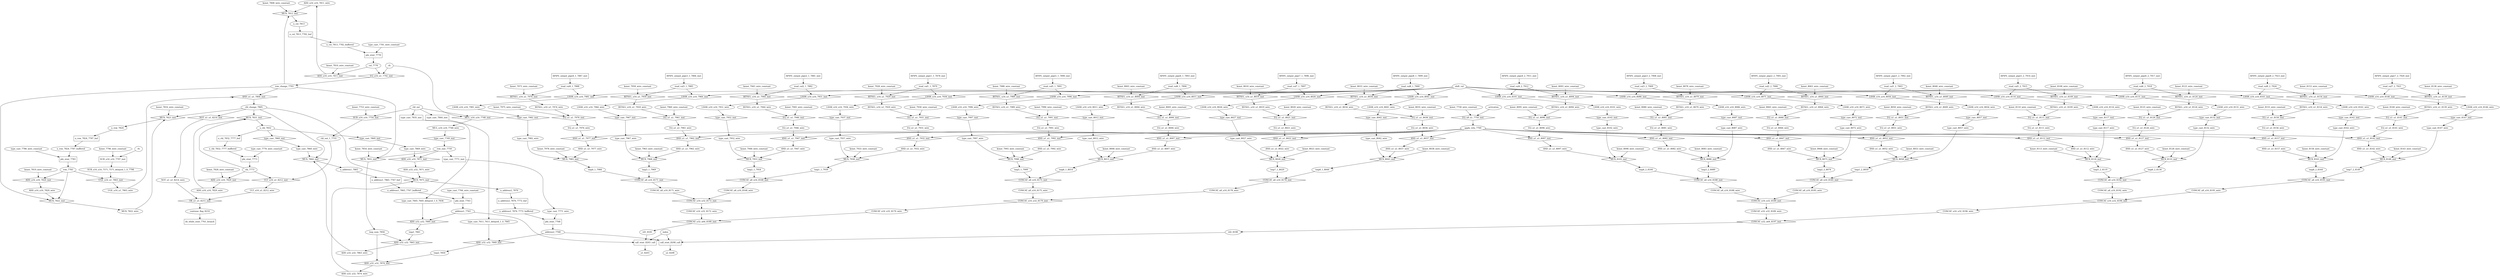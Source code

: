 digraph data_path {
  ADD_u16_u16_7811_wire [shape=ellipse];
  ADD_u16_u16_7820_wire [shape=ellipse];
  ADD_u16_u16_7829_wire [shape=ellipse];
  ADD_u32_u32_7863_wire [shape=ellipse];
  ADD_u32_u32_7871_wire [shape=ellipse];
  ADD_u32_u32_7874_wire [shape=ellipse];
  AND_u1_u1_7932_wire [shape=ellipse];
  AND_u1_u1_7947_wire [shape=ellipse];
  AND_u1_u1_7962_wire [shape=ellipse];
  AND_u1_u1_7977_wire [shape=ellipse];
  AND_u1_u1_7992_wire [shape=ellipse];
  AND_u1_u1_8007_wire [shape=ellipse];
  AND_u1_u1_8022_wire [shape=ellipse];
  AND_u1_u1_8037_wire [shape=ellipse];
  AND_u1_u1_8052_wire [shape=ellipse];
  AND_u1_u1_8067_wire [shape=ellipse];
  AND_u1_u1_8082_wire [shape=ellipse];
  AND_u1_u1_8097_wire [shape=ellipse];
  AND_u1_u1_8112_wire [shape=ellipse];
  AND_u1_u1_8127_wire [shape=ellipse];
  AND_u1_u1_8142_wire [shape=ellipse];
  AND_u1_u1_8157_wire [shape=ellipse];
  BITSEL_u16_u1_7929_wire [shape=ellipse];
  BITSEL_u16_u1_7944_wire [shape=ellipse];
  BITSEL_u16_u1_7959_wire [shape=ellipse];
  BITSEL_u16_u1_7974_wire [shape=ellipse];
  BITSEL_u16_u1_7989_wire [shape=ellipse];
  BITSEL_u16_u1_8004_wire [shape=ellipse];
  BITSEL_u16_u1_8019_wire [shape=ellipse];
  BITSEL_u16_u1_8034_wire [shape=ellipse];
  BITSEL_u16_u1_8049_wire [shape=ellipse];
  BITSEL_u16_u1_8064_wire [shape=ellipse];
  BITSEL_u16_u1_8079_wire [shape=ellipse];
  BITSEL_u16_u1_8094_wire [shape=ellipse];
  BITSEL_u16_u1_8109_wire [shape=ellipse];
  BITSEL_u16_u1_8124_wire [shape=ellipse];
  BITSEL_u16_u1_8139_wire [shape=ellipse];
  BITSEL_u16_u1_8154_wire [shape=ellipse];
  CONCAT_u16_u32_8172_wire [shape=ellipse];
  CONCAT_u16_u32_8179_wire [shape=ellipse];
  CONCAT_u16_u32_8189_wire [shape=ellipse];
  CONCAT_u16_u32_8196_wire [shape=ellipse];
  CONCAT_u8_u16_8168_wire [shape=ellipse];
  CONCAT_u8_u16_8171_wire [shape=ellipse];
  CONCAT_u8_u16_8175_wire [shape=ellipse];
  CONCAT_u8_u16_8178_wire [shape=ellipse];
  CONCAT_u8_u16_8185_wire [shape=ellipse];
  CONCAT_u8_u16_8188_wire [shape=ellipse];
  CONCAT_u8_u16_8192_wire [shape=ellipse];
  CONCAT_u8_u16_8195_wire [shape=ellipse];
  EQ_u1_u1_7931_wire [shape=ellipse];
  EQ_u1_u1_7946_wire [shape=ellipse];
  EQ_u1_u1_7961_wire [shape=ellipse];
  EQ_u1_u1_7976_wire [shape=ellipse];
  EQ_u1_u1_7991_wire [shape=ellipse];
  EQ_u1_u1_8006_wire [shape=ellipse];
  EQ_u1_u1_8021_wire [shape=ellipse];
  EQ_u1_u1_8036_wire [shape=ellipse];
  EQ_u1_u1_8051_wire [shape=ellipse];
  EQ_u1_u1_8066_wire [shape=ellipse];
  EQ_u1_u1_8081_wire [shape=ellipse];
  EQ_u1_u1_8096_wire [shape=ellipse];
  EQ_u1_u1_8111_wire [shape=ellipse];
  EQ_u1_u1_8126_wire [shape=ellipse];
  EQ_u1_u1_8141_wire [shape=ellipse];
  EQ_u1_u1_8156_wire [shape=ellipse];
  LSHR_u16_u16_7936_wire [shape=ellipse];
  LSHR_u16_u16_7951_wire [shape=ellipse];
  LSHR_u16_u16_7966_wire [shape=ellipse];
  LSHR_u16_u16_7981_wire [shape=ellipse];
  LSHR_u16_u16_7996_wire [shape=ellipse];
  LSHR_u16_u16_8011_wire [shape=ellipse];
  LSHR_u16_u16_8026_wire [shape=ellipse];
  LSHR_u16_u16_8041_wire [shape=ellipse];
  LSHR_u16_u16_8056_wire [shape=ellipse];
  LSHR_u16_u16_8071_wire [shape=ellipse];
  LSHR_u16_u16_8086_wire [shape=ellipse];
  LSHR_u16_u16_8101_wire [shape=ellipse];
  LSHR_u16_u16_8116_wire [shape=ellipse];
  LSHR_u16_u16_8131_wire [shape=ellipse];
  LSHR_u16_u16_8146_wire [shape=ellipse];
  LSHR_u16_u16_8161_wire [shape=ellipse];
  MUL_u16_u16_7748_wire [shape=ellipse];
  MUX_7822_wire [shape=ellipse];
  NOT_u1_u1_8214_wire [shape=ellipse];
  SUB_u16_u16_7571_7571_delayed_1_0_7798 [shape=ellipse];
  UGE_u16_u1_7803_wire [shape=ellipse];
  ULT_u16_u1_8212_wire [shape=ellipse];
  a1_8203 [shape=ellipse];
  a2_8208 [shape=ellipse];
  address1_7763 [shape=ellipse];
  address2_7768 [shape=ellipse];
  apply_relu_7760 [shape=ellipse];
  chl_7773 [shape=ellipse];
  chl_change_7805 [shape=ellipse];
  chl_out_1_7755 [shape=ellipse];
  col_7778 [shape=ellipse];
  continue_flag_8216 [shape=ellipse];
  konst_7753_wire_constant [shape=ellipse];
  konst_7758_wire_constant [shape=ellipse];
  konst_7796_wire_constant [shape=ellipse];
  konst_7808_wire_constant [shape=ellipse];
  konst_7810_wire_constant [shape=ellipse];
  konst_7816_wire_constant [shape=ellipse];
  konst_7819_wire_constant [shape=ellipse];
  konst_7828_wire_constant [shape=ellipse];
  konst_7854_wire_constant [shape=ellipse];
  konst_7928_wire_constant [shape=ellipse];
  konst_7930_wire_constant [shape=ellipse];
  konst_7933_wire_constant [shape=ellipse];
  konst_7943_wire_constant [shape=ellipse];
  konst_7945_wire_constant [shape=ellipse];
  konst_7948_wire_constant [shape=ellipse];
  konst_7958_wire_constant [shape=ellipse];
  konst_7960_wire_constant [shape=ellipse];
  konst_7963_wire_constant [shape=ellipse];
  konst_7973_wire_constant [shape=ellipse];
  konst_7975_wire_constant [shape=ellipse];
  konst_7978_wire_constant [shape=ellipse];
  konst_7988_wire_constant [shape=ellipse];
  konst_7990_wire_constant [shape=ellipse];
  konst_7993_wire_constant [shape=ellipse];
  konst_8003_wire_constant [shape=ellipse];
  konst_8005_wire_constant [shape=ellipse];
  konst_8008_wire_constant [shape=ellipse];
  konst_8018_wire_constant [shape=ellipse];
  konst_8020_wire_constant [shape=ellipse];
  konst_8023_wire_constant [shape=ellipse];
  konst_8033_wire_constant [shape=ellipse];
  konst_8035_wire_constant [shape=ellipse];
  konst_8038_wire_constant [shape=ellipse];
  konst_8048_wire_constant [shape=ellipse];
  konst_8050_wire_constant [shape=ellipse];
  konst_8053_wire_constant [shape=ellipse];
  konst_8063_wire_constant [shape=ellipse];
  konst_8065_wire_constant [shape=ellipse];
  konst_8068_wire_constant [shape=ellipse];
  konst_8078_wire_constant [shape=ellipse];
  konst_8080_wire_constant [shape=ellipse];
  konst_8083_wire_constant [shape=ellipse];
  konst_8093_wire_constant [shape=ellipse];
  konst_8095_wire_constant [shape=ellipse];
  konst_8098_wire_constant [shape=ellipse];
  konst_8108_wire_constant [shape=ellipse];
  konst_8110_wire_constant [shape=ellipse];
  konst_8113_wire_constant [shape=ellipse];
  konst_8123_wire_constant [shape=ellipse];
  konst_8125_wire_constant [shape=ellipse];
  konst_8128_wire_constant [shape=ellipse];
  konst_8138_wire_constant [shape=ellipse];
  konst_8140_wire_constant [shape=ellipse];
  konst_8143_wire_constant [shape=ellipse];
  konst_8153_wire_constant [shape=ellipse];
  konst_8155_wire_constant [shape=ellipse];
  konst_8158_wire_constant [shape=ellipse];
  n_address1_7865 [shape=ellipse];
  n_address1_7865_7767_buffered [shape=ellipse];
  n_address2_7876 [shape=ellipse];
  n_address2_7876_7772_buffered [shape=ellipse];
  n_chl_7832 [shape=ellipse];
  n_chl_7832_7777_buffered [shape=ellipse];
  n_col_7813 [shape=ellipse];
  n_col_7813_7782_buffered [shape=ellipse];
  n_row_7824 [shape=ellipse];
  n_row_7824_7787_buffered [shape=ellipse];
  rd1_8181 [shape=ellipse];
  rd2_8198 [shape=ellipse];
  read_val1_1_7879 [shape=ellipse];
  read_val1_2_7903 [shape=ellipse];
  read_val2_1_7882 [shape=ellipse];
  read_val2_2_7906 [shape=ellipse];
  read_val3_1_7885 [shape=ellipse];
  read_val3_2_7909 [shape=ellipse];
  read_val4_1_7888 [shape=ellipse];
  read_val4_2_7912 [shape=ellipse];
  read_val5_1_7891 [shape=ellipse];
  read_val5_2_7915 [shape=ellipse];
  read_val6_1_7894 [shape=ellipse];
  read_val6_2_7918 [shape=ellipse];
  read_val7_1_7897 [shape=ellipse];
  read_val7_2_7921 [shape=ellipse];
  read_val8_1_7900 [shape=ellipse];
  read_val8_2_7924 [shape=ellipse];
  row_7783 [shape=ellipse];
  row_change_7793 [shape=ellipse];
  row_size_7750 [shape=ellipse];
  tmp1_1_7939 [shape=ellipse];
  tmp1_2_8059 [shape=ellipse];
  tmp1_7841 [shape=ellipse];
  tmp2_1_7954 [shape=ellipse];
  tmp2_2_8074 [shape=ellipse];
  tmp2_7850 [shape=ellipse];
  tmp3_1_7969 [shape=ellipse];
  tmp3_2_8089 [shape=ellipse];
  tmp4_1_7984 [shape=ellipse];
  tmp4_2_8104 [shape=ellipse];
  tmp5_1_7999 [shape=ellipse];
  tmp5_2_8119 [shape=ellipse];
  tmp6_1_8014 [shape=ellipse];
  tmp6_2_8134 [shape=ellipse];
  tmp7_1_8029 [shape=ellipse];
  tmp7_2_8149 [shape=ellipse];
  tmp8_1_8044 [shape=ellipse];
  tmp8_2_8164 [shape=ellipse];
  tmp_sum_7856 [shape=ellipse];
  type_cast_7605_7605_delayed_1_0_7836 [shape=ellipse];
  type_cast_7611_7611_delayed_1_0_7845 [shape=ellipse];
  type_cast_7766_wire_constant [shape=ellipse];
  type_cast_7771_wire [shape=ellipse];
  type_cast_7776_wire_constant [shape=ellipse];
  type_cast_7781_wire_constant [shape=ellipse];
  type_cast_7786_wire_constant [shape=ellipse];
  type_cast_7860_wire [shape=ellipse];
  type_cast_7869_wire [shape=ellipse];
  type_cast_7937_wire [shape=ellipse];
  type_cast_7952_wire [shape=ellipse];
  type_cast_7967_wire [shape=ellipse];
  type_cast_7982_wire [shape=ellipse];
  type_cast_7997_wire [shape=ellipse];
  type_cast_8012_wire [shape=ellipse];
  type_cast_8027_wire [shape=ellipse];
  type_cast_8042_wire [shape=ellipse];
  type_cast_8057_wire [shape=ellipse];
  type_cast_8072_wire [shape=ellipse];
  type_cast_8087_wire [shape=ellipse];
  type_cast_8102_wire [shape=ellipse];
  type_cast_8117_wire [shape=ellipse];
  type_cast_8132_wire [shape=ellipse];
  type_cast_8147_wire [shape=ellipse];
  type_cast_8162_wire [shape=ellipse];
  ADD_u16_u16_7811_inst [shape=diamond];
col_7778  -> ADD_u16_u16_7811_inst;
konst_7810_wire_constant  -> ADD_u16_u16_7811_inst;
ADD_u16_u16_7811_inst -> ADD_u16_u16_7811_wire;
  ADD_u16_u16_7820_inst [shape=diamond];
row_7783  -> ADD_u16_u16_7820_inst;
konst_7819_wire_constant  -> ADD_u16_u16_7820_inst;
ADD_u16_u16_7820_inst -> ADD_u16_u16_7820_wire;
  ADD_u16_u16_7829_inst [shape=diamond];
chl_7773  -> ADD_u16_u16_7829_inst;
konst_7828_wire_constant  -> ADD_u16_u16_7829_inst;
ADD_u16_u16_7829_inst -> ADD_u16_u16_7829_wire;
  ADD_u32_u32_7840_inst [shape=diamond];
address1_7763  -> ADD_u32_u32_7840_inst;
type_cast_7605_7605_delayed_1_0_7836  -> ADD_u32_u32_7840_inst;
ADD_u32_u32_7840_inst -> tmp1_7841;
  ADD_u32_u32_7849_inst [shape=diamond];
address2_7768  -> ADD_u32_u32_7849_inst;
type_cast_7611_7611_delayed_1_0_7845  -> ADD_u32_u32_7849_inst;
ADD_u32_u32_7849_inst -> tmp2_7850;
  ADD_u32_u32_7863_inst [shape=diamond];
tmp1_7841  -> ADD_u32_u32_7863_inst;
tmp_sum_7856  -> ADD_u32_u32_7863_inst;
ADD_u32_u32_7863_inst -> ADD_u32_u32_7863_wire;
  ADD_u32_u32_7871_inst [shape=diamond];
type_cast_7869_wire  -> ADD_u32_u32_7871_inst;
row_size_7750  -> ADD_u32_u32_7871_inst;
ADD_u32_u32_7871_inst -> ADD_u32_u32_7871_wire;
  ADD_u32_u32_7874_inst [shape=diamond];
tmp2_7850  -> ADD_u32_u32_7874_inst;
tmp_sum_7856  -> ADD_u32_u32_7874_inst;
ADD_u32_u32_7874_inst -> ADD_u32_u32_7874_wire;
  AND_u1_u1_7804_inst [shape=diamond];
row_change_7793  -> AND_u1_u1_7804_inst;
UGE_u16_u1_7803_wire  -> AND_u1_u1_7804_inst;
AND_u1_u1_7804_inst -> chl_change_7805;
  AND_u1_u1_7932_inst [shape=diamond];
apply_relu_7760  -> AND_u1_u1_7932_inst;
EQ_u1_u1_7931_wire  -> AND_u1_u1_7932_inst;
AND_u1_u1_7932_inst -> AND_u1_u1_7932_wire;
  AND_u1_u1_7947_inst [shape=diamond];
apply_relu_7760  -> AND_u1_u1_7947_inst;
EQ_u1_u1_7946_wire  -> AND_u1_u1_7947_inst;
AND_u1_u1_7947_inst -> AND_u1_u1_7947_wire;
  AND_u1_u1_7962_inst [shape=diamond];
apply_relu_7760  -> AND_u1_u1_7962_inst;
EQ_u1_u1_7961_wire  -> AND_u1_u1_7962_inst;
AND_u1_u1_7962_inst -> AND_u1_u1_7962_wire;
  AND_u1_u1_7977_inst [shape=diamond];
apply_relu_7760  -> AND_u1_u1_7977_inst;
EQ_u1_u1_7976_wire  -> AND_u1_u1_7977_inst;
AND_u1_u1_7977_inst -> AND_u1_u1_7977_wire;
  AND_u1_u1_7992_inst [shape=diamond];
apply_relu_7760  -> AND_u1_u1_7992_inst;
EQ_u1_u1_7991_wire  -> AND_u1_u1_7992_inst;
AND_u1_u1_7992_inst -> AND_u1_u1_7992_wire;
  AND_u1_u1_8007_inst [shape=diamond];
apply_relu_7760  -> AND_u1_u1_8007_inst;
EQ_u1_u1_8006_wire  -> AND_u1_u1_8007_inst;
AND_u1_u1_8007_inst -> AND_u1_u1_8007_wire;
  AND_u1_u1_8022_inst [shape=diamond];
apply_relu_7760  -> AND_u1_u1_8022_inst;
EQ_u1_u1_8021_wire  -> AND_u1_u1_8022_inst;
AND_u1_u1_8022_inst -> AND_u1_u1_8022_wire;
  AND_u1_u1_8037_inst [shape=diamond];
apply_relu_7760  -> AND_u1_u1_8037_inst;
EQ_u1_u1_8036_wire  -> AND_u1_u1_8037_inst;
AND_u1_u1_8037_inst -> AND_u1_u1_8037_wire;
  AND_u1_u1_8052_inst [shape=diamond];
apply_relu_7760  -> AND_u1_u1_8052_inst;
EQ_u1_u1_8051_wire  -> AND_u1_u1_8052_inst;
AND_u1_u1_8052_inst -> AND_u1_u1_8052_wire;
  AND_u1_u1_8067_inst [shape=diamond];
apply_relu_7760  -> AND_u1_u1_8067_inst;
EQ_u1_u1_8066_wire  -> AND_u1_u1_8067_inst;
AND_u1_u1_8067_inst -> AND_u1_u1_8067_wire;
  AND_u1_u1_8082_inst [shape=diamond];
apply_relu_7760  -> AND_u1_u1_8082_inst;
EQ_u1_u1_8081_wire  -> AND_u1_u1_8082_inst;
AND_u1_u1_8082_inst -> AND_u1_u1_8082_wire;
  AND_u1_u1_8097_inst [shape=diamond];
apply_relu_7760  -> AND_u1_u1_8097_inst;
EQ_u1_u1_8096_wire  -> AND_u1_u1_8097_inst;
AND_u1_u1_8097_inst -> AND_u1_u1_8097_wire;
  AND_u1_u1_8112_inst [shape=diamond];
apply_relu_7760  -> AND_u1_u1_8112_inst;
EQ_u1_u1_8111_wire  -> AND_u1_u1_8112_inst;
AND_u1_u1_8112_inst -> AND_u1_u1_8112_wire;
  AND_u1_u1_8127_inst [shape=diamond];
apply_relu_7760  -> AND_u1_u1_8127_inst;
EQ_u1_u1_8126_wire  -> AND_u1_u1_8127_inst;
AND_u1_u1_8127_inst -> AND_u1_u1_8127_wire;
  AND_u1_u1_8142_inst [shape=diamond];
apply_relu_7760  -> AND_u1_u1_8142_inst;
EQ_u1_u1_8141_wire  -> AND_u1_u1_8142_inst;
AND_u1_u1_8142_inst -> AND_u1_u1_8142_wire;
  AND_u1_u1_8157_inst [shape=diamond];
apply_relu_7760  -> AND_u1_u1_8157_inst;
EQ_u1_u1_8156_wire  -> AND_u1_u1_8157_inst;
AND_u1_u1_8157_inst -> AND_u1_u1_8157_wire;
  BITSEL_u16_u1_7929_inst [shape=diamond];
read_val1_1_7879  -> BITSEL_u16_u1_7929_inst;
konst_7928_wire_constant  -> BITSEL_u16_u1_7929_inst;
BITSEL_u16_u1_7929_inst -> BITSEL_u16_u1_7929_wire;
  BITSEL_u16_u1_7944_inst [shape=diamond];
read_val2_1_7882  -> BITSEL_u16_u1_7944_inst;
konst_7943_wire_constant  -> BITSEL_u16_u1_7944_inst;
BITSEL_u16_u1_7944_inst -> BITSEL_u16_u1_7944_wire;
  BITSEL_u16_u1_7959_inst [shape=diamond];
read_val3_1_7885  -> BITSEL_u16_u1_7959_inst;
konst_7958_wire_constant  -> BITSEL_u16_u1_7959_inst;
BITSEL_u16_u1_7959_inst -> BITSEL_u16_u1_7959_wire;
  BITSEL_u16_u1_7974_inst [shape=diamond];
read_val4_1_7888  -> BITSEL_u16_u1_7974_inst;
konst_7973_wire_constant  -> BITSEL_u16_u1_7974_inst;
BITSEL_u16_u1_7974_inst -> BITSEL_u16_u1_7974_wire;
  BITSEL_u16_u1_7989_inst [shape=diamond];
read_val5_1_7891  -> BITSEL_u16_u1_7989_inst;
konst_7988_wire_constant  -> BITSEL_u16_u1_7989_inst;
BITSEL_u16_u1_7989_inst -> BITSEL_u16_u1_7989_wire;
  BITSEL_u16_u1_8004_inst [shape=diamond];
read_val6_1_7894  -> BITSEL_u16_u1_8004_inst;
konst_8003_wire_constant  -> BITSEL_u16_u1_8004_inst;
BITSEL_u16_u1_8004_inst -> BITSEL_u16_u1_8004_wire;
  BITSEL_u16_u1_8019_inst [shape=diamond];
read_val7_1_7897  -> BITSEL_u16_u1_8019_inst;
konst_8018_wire_constant  -> BITSEL_u16_u1_8019_inst;
BITSEL_u16_u1_8019_inst -> BITSEL_u16_u1_8019_wire;
  BITSEL_u16_u1_8034_inst [shape=diamond];
read_val8_1_7900  -> BITSEL_u16_u1_8034_inst;
konst_8033_wire_constant  -> BITSEL_u16_u1_8034_inst;
BITSEL_u16_u1_8034_inst -> BITSEL_u16_u1_8034_wire;
  BITSEL_u16_u1_8049_inst [shape=diamond];
read_val1_2_7903  -> BITSEL_u16_u1_8049_inst;
konst_8048_wire_constant  -> BITSEL_u16_u1_8049_inst;
BITSEL_u16_u1_8049_inst -> BITSEL_u16_u1_8049_wire;
  BITSEL_u16_u1_8064_inst [shape=diamond];
read_val2_2_7906  -> BITSEL_u16_u1_8064_inst;
konst_8063_wire_constant  -> BITSEL_u16_u1_8064_inst;
BITSEL_u16_u1_8064_inst -> BITSEL_u16_u1_8064_wire;
  BITSEL_u16_u1_8079_inst [shape=diamond];
read_val3_2_7909  -> BITSEL_u16_u1_8079_inst;
konst_8078_wire_constant  -> BITSEL_u16_u1_8079_inst;
BITSEL_u16_u1_8079_inst -> BITSEL_u16_u1_8079_wire;
  BITSEL_u16_u1_8094_inst [shape=diamond];
read_val4_2_7912  -> BITSEL_u16_u1_8094_inst;
konst_8093_wire_constant  -> BITSEL_u16_u1_8094_inst;
BITSEL_u16_u1_8094_inst -> BITSEL_u16_u1_8094_wire;
  BITSEL_u16_u1_8109_inst [shape=diamond];
read_val5_2_7915  -> BITSEL_u16_u1_8109_inst;
konst_8108_wire_constant  -> BITSEL_u16_u1_8109_inst;
BITSEL_u16_u1_8109_inst -> BITSEL_u16_u1_8109_wire;
  BITSEL_u16_u1_8124_inst [shape=diamond];
read_val6_2_7918  -> BITSEL_u16_u1_8124_inst;
konst_8123_wire_constant  -> BITSEL_u16_u1_8124_inst;
BITSEL_u16_u1_8124_inst -> BITSEL_u16_u1_8124_wire;
  BITSEL_u16_u1_8139_inst [shape=diamond];
read_val7_2_7921  -> BITSEL_u16_u1_8139_inst;
konst_8138_wire_constant  -> BITSEL_u16_u1_8139_inst;
BITSEL_u16_u1_8139_inst -> BITSEL_u16_u1_8139_wire;
  BITSEL_u16_u1_8154_inst [shape=diamond];
read_val8_2_7924  -> BITSEL_u16_u1_8154_inst;
konst_8153_wire_constant  -> BITSEL_u16_u1_8154_inst;
BITSEL_u16_u1_8154_inst -> BITSEL_u16_u1_8154_wire;
  CONCAT_u16_u32_8172_inst [shape=diamond];
CONCAT_u8_u16_8168_wire  -> CONCAT_u16_u32_8172_inst;
CONCAT_u8_u16_8171_wire  -> CONCAT_u16_u32_8172_inst;
CONCAT_u16_u32_8172_inst -> CONCAT_u16_u32_8172_wire;
  CONCAT_u16_u32_8179_inst [shape=diamond];
CONCAT_u8_u16_8175_wire  -> CONCAT_u16_u32_8179_inst;
CONCAT_u8_u16_8178_wire  -> CONCAT_u16_u32_8179_inst;
CONCAT_u16_u32_8179_inst -> CONCAT_u16_u32_8179_wire;
  CONCAT_u16_u32_8189_inst [shape=diamond];
CONCAT_u8_u16_8185_wire  -> CONCAT_u16_u32_8189_inst;
CONCAT_u8_u16_8188_wire  -> CONCAT_u16_u32_8189_inst;
CONCAT_u16_u32_8189_inst -> CONCAT_u16_u32_8189_wire;
  CONCAT_u16_u32_8196_inst [shape=diamond];
CONCAT_u8_u16_8192_wire  -> CONCAT_u16_u32_8196_inst;
CONCAT_u8_u16_8195_wire  -> CONCAT_u16_u32_8196_inst;
CONCAT_u16_u32_8196_inst -> CONCAT_u16_u32_8196_wire;
  CONCAT_u32_u64_8180_inst [shape=diamond];
CONCAT_u16_u32_8172_wire  -> CONCAT_u32_u64_8180_inst;
CONCAT_u16_u32_8179_wire  -> CONCAT_u32_u64_8180_inst;
CONCAT_u32_u64_8180_inst -> rd1_8181;
  CONCAT_u32_u64_8197_inst [shape=diamond];
CONCAT_u16_u32_8189_wire  -> CONCAT_u32_u64_8197_inst;
CONCAT_u16_u32_8196_wire  -> CONCAT_u32_u64_8197_inst;
CONCAT_u32_u64_8197_inst -> rd2_8198;
  CONCAT_u8_u16_8168_inst [shape=diamond];
tmp1_1_7939  -> CONCAT_u8_u16_8168_inst;
tmp2_1_7954  -> CONCAT_u8_u16_8168_inst;
CONCAT_u8_u16_8168_inst -> CONCAT_u8_u16_8168_wire;
  CONCAT_u8_u16_8171_inst [shape=diamond];
tmp3_1_7969  -> CONCAT_u8_u16_8171_inst;
tmp4_1_7984  -> CONCAT_u8_u16_8171_inst;
CONCAT_u8_u16_8171_inst -> CONCAT_u8_u16_8171_wire;
  CONCAT_u8_u16_8175_inst [shape=diamond];
tmp5_1_7999  -> CONCAT_u8_u16_8175_inst;
tmp6_1_8014  -> CONCAT_u8_u16_8175_inst;
CONCAT_u8_u16_8175_inst -> CONCAT_u8_u16_8175_wire;
  CONCAT_u8_u16_8178_inst [shape=diamond];
tmp7_1_8029  -> CONCAT_u8_u16_8178_inst;
tmp8_1_8044  -> CONCAT_u8_u16_8178_inst;
CONCAT_u8_u16_8178_inst -> CONCAT_u8_u16_8178_wire;
  CONCAT_u8_u16_8185_inst [shape=diamond];
tmp1_2_8059  -> CONCAT_u8_u16_8185_inst;
tmp2_2_8074  -> CONCAT_u8_u16_8185_inst;
CONCAT_u8_u16_8185_inst -> CONCAT_u8_u16_8185_wire;
  CONCAT_u8_u16_8188_inst [shape=diamond];
tmp3_2_8089  -> CONCAT_u8_u16_8188_inst;
tmp4_2_8104  -> CONCAT_u8_u16_8188_inst;
CONCAT_u8_u16_8188_inst -> CONCAT_u8_u16_8188_wire;
  CONCAT_u8_u16_8192_inst [shape=diamond];
tmp5_2_8119  -> CONCAT_u8_u16_8192_inst;
tmp6_2_8134  -> CONCAT_u8_u16_8192_inst;
CONCAT_u8_u16_8192_inst -> CONCAT_u8_u16_8192_wire;
  CONCAT_u8_u16_8195_inst [shape=diamond];
tmp7_2_8149  -> CONCAT_u8_u16_8195_inst;
tmp8_2_8164  -> CONCAT_u8_u16_8195_inst;
CONCAT_u8_u16_8195_inst -> CONCAT_u8_u16_8195_wire;
  EQ_u16_u1_7792_inst [shape=diamond];
col_7778  -> EQ_u16_u1_7792_inst;
cb  -> EQ_u16_u1_7792_inst;
EQ_u16_u1_7792_inst -> row_change_7793;
  EQ_u1_u1_7931_inst [shape=diamond];
BITSEL_u16_u1_7929_wire  -> EQ_u1_u1_7931_inst;
konst_7930_wire_constant  -> EQ_u1_u1_7931_inst;
EQ_u1_u1_7931_inst -> EQ_u1_u1_7931_wire;
  EQ_u1_u1_7946_inst [shape=diamond];
BITSEL_u16_u1_7944_wire  -> EQ_u1_u1_7946_inst;
konst_7945_wire_constant  -> EQ_u1_u1_7946_inst;
EQ_u1_u1_7946_inst -> EQ_u1_u1_7946_wire;
  EQ_u1_u1_7961_inst [shape=diamond];
BITSEL_u16_u1_7959_wire  -> EQ_u1_u1_7961_inst;
konst_7960_wire_constant  -> EQ_u1_u1_7961_inst;
EQ_u1_u1_7961_inst -> EQ_u1_u1_7961_wire;
  EQ_u1_u1_7976_inst [shape=diamond];
BITSEL_u16_u1_7974_wire  -> EQ_u1_u1_7976_inst;
konst_7975_wire_constant  -> EQ_u1_u1_7976_inst;
EQ_u1_u1_7976_inst -> EQ_u1_u1_7976_wire;
  EQ_u1_u1_7991_inst [shape=diamond];
BITSEL_u16_u1_7989_wire  -> EQ_u1_u1_7991_inst;
konst_7990_wire_constant  -> EQ_u1_u1_7991_inst;
EQ_u1_u1_7991_inst -> EQ_u1_u1_7991_wire;
  EQ_u1_u1_8006_inst [shape=diamond];
BITSEL_u16_u1_8004_wire  -> EQ_u1_u1_8006_inst;
konst_8005_wire_constant  -> EQ_u1_u1_8006_inst;
EQ_u1_u1_8006_inst -> EQ_u1_u1_8006_wire;
  EQ_u1_u1_8021_inst [shape=diamond];
BITSEL_u16_u1_8019_wire  -> EQ_u1_u1_8021_inst;
konst_8020_wire_constant  -> EQ_u1_u1_8021_inst;
EQ_u1_u1_8021_inst -> EQ_u1_u1_8021_wire;
  EQ_u1_u1_8036_inst [shape=diamond];
BITSEL_u16_u1_8034_wire  -> EQ_u1_u1_8036_inst;
konst_8035_wire_constant  -> EQ_u1_u1_8036_inst;
EQ_u1_u1_8036_inst -> EQ_u1_u1_8036_wire;
  EQ_u1_u1_8051_inst [shape=diamond];
BITSEL_u16_u1_8049_wire  -> EQ_u1_u1_8051_inst;
konst_8050_wire_constant  -> EQ_u1_u1_8051_inst;
EQ_u1_u1_8051_inst -> EQ_u1_u1_8051_wire;
  EQ_u1_u1_8066_inst [shape=diamond];
BITSEL_u16_u1_8064_wire  -> EQ_u1_u1_8066_inst;
konst_8065_wire_constant  -> EQ_u1_u1_8066_inst;
EQ_u1_u1_8066_inst -> EQ_u1_u1_8066_wire;
  EQ_u1_u1_8081_inst [shape=diamond];
BITSEL_u16_u1_8079_wire  -> EQ_u1_u1_8081_inst;
konst_8080_wire_constant  -> EQ_u1_u1_8081_inst;
EQ_u1_u1_8081_inst -> EQ_u1_u1_8081_wire;
  EQ_u1_u1_8096_inst [shape=diamond];
BITSEL_u16_u1_8094_wire  -> EQ_u1_u1_8096_inst;
konst_8095_wire_constant  -> EQ_u1_u1_8096_inst;
EQ_u1_u1_8096_inst -> EQ_u1_u1_8096_wire;
  EQ_u1_u1_8111_inst [shape=diamond];
BITSEL_u16_u1_8109_wire  -> EQ_u1_u1_8111_inst;
konst_8110_wire_constant  -> EQ_u1_u1_8111_inst;
EQ_u1_u1_8111_inst -> EQ_u1_u1_8111_wire;
  EQ_u1_u1_8126_inst [shape=diamond];
BITSEL_u16_u1_8124_wire  -> EQ_u1_u1_8126_inst;
konst_8125_wire_constant  -> EQ_u1_u1_8126_inst;
EQ_u1_u1_8126_inst -> EQ_u1_u1_8126_wire;
  EQ_u1_u1_8141_inst [shape=diamond];
BITSEL_u16_u1_8139_wire  -> EQ_u1_u1_8141_inst;
konst_8140_wire_constant  -> EQ_u1_u1_8141_inst;
EQ_u1_u1_8141_inst -> EQ_u1_u1_8141_wire;
  EQ_u1_u1_8156_inst [shape=diamond];
BITSEL_u16_u1_8154_wire  -> EQ_u1_u1_8156_inst;
konst_8155_wire_constant  -> EQ_u1_u1_8156_inst;
EQ_u1_u1_8156_inst -> EQ_u1_u1_8156_wire;
  EQ_u8_u1_7759_inst [shape=diamond];
activation  -> EQ_u8_u1_7759_inst;
konst_7758_wire_constant  -> EQ_u8_u1_7759_inst;
EQ_u8_u1_7759_inst -> apply_relu_7760;
  LSHR_u16_u16_7936_inst [shape=diamond];
read_val1_1_7879  -> LSHR_u16_u16_7936_inst;
shift_val  -> LSHR_u16_u16_7936_inst;
LSHR_u16_u16_7936_inst -> LSHR_u16_u16_7936_wire;
  LSHR_u16_u16_7951_inst [shape=diamond];
read_val2_1_7882  -> LSHR_u16_u16_7951_inst;
shift_val  -> LSHR_u16_u16_7951_inst;
LSHR_u16_u16_7951_inst -> LSHR_u16_u16_7951_wire;
  LSHR_u16_u16_7966_inst [shape=diamond];
read_val3_1_7885  -> LSHR_u16_u16_7966_inst;
shift_val  -> LSHR_u16_u16_7966_inst;
LSHR_u16_u16_7966_inst -> LSHR_u16_u16_7966_wire;
  LSHR_u16_u16_7981_inst [shape=diamond];
read_val4_1_7888  -> LSHR_u16_u16_7981_inst;
shift_val  -> LSHR_u16_u16_7981_inst;
LSHR_u16_u16_7981_inst -> LSHR_u16_u16_7981_wire;
  LSHR_u16_u16_7996_inst [shape=diamond];
read_val5_1_7891  -> LSHR_u16_u16_7996_inst;
shift_val  -> LSHR_u16_u16_7996_inst;
LSHR_u16_u16_7996_inst -> LSHR_u16_u16_7996_wire;
  LSHR_u16_u16_8011_inst [shape=diamond];
read_val6_1_7894  -> LSHR_u16_u16_8011_inst;
shift_val  -> LSHR_u16_u16_8011_inst;
LSHR_u16_u16_8011_inst -> LSHR_u16_u16_8011_wire;
  LSHR_u16_u16_8026_inst [shape=diamond];
read_val7_1_7897  -> LSHR_u16_u16_8026_inst;
shift_val  -> LSHR_u16_u16_8026_inst;
LSHR_u16_u16_8026_inst -> LSHR_u16_u16_8026_wire;
  LSHR_u16_u16_8041_inst [shape=diamond];
read_val8_1_7900  -> LSHR_u16_u16_8041_inst;
shift_val  -> LSHR_u16_u16_8041_inst;
LSHR_u16_u16_8041_inst -> LSHR_u16_u16_8041_wire;
  LSHR_u16_u16_8056_inst [shape=diamond];
read_val1_2_7903  -> LSHR_u16_u16_8056_inst;
shift_val  -> LSHR_u16_u16_8056_inst;
LSHR_u16_u16_8056_inst -> LSHR_u16_u16_8056_wire;
  LSHR_u16_u16_8071_inst [shape=diamond];
read_val2_2_7906  -> LSHR_u16_u16_8071_inst;
shift_val  -> LSHR_u16_u16_8071_inst;
LSHR_u16_u16_8071_inst -> LSHR_u16_u16_8071_wire;
  LSHR_u16_u16_8086_inst [shape=diamond];
read_val3_2_7909  -> LSHR_u16_u16_8086_inst;
shift_val  -> LSHR_u16_u16_8086_inst;
LSHR_u16_u16_8086_inst -> LSHR_u16_u16_8086_wire;
  LSHR_u16_u16_8101_inst [shape=diamond];
read_val4_2_7912  -> LSHR_u16_u16_8101_inst;
shift_val  -> LSHR_u16_u16_8101_inst;
LSHR_u16_u16_8101_inst -> LSHR_u16_u16_8101_wire;
  LSHR_u16_u16_8116_inst [shape=diamond];
read_val5_2_7915  -> LSHR_u16_u16_8116_inst;
shift_val  -> LSHR_u16_u16_8116_inst;
LSHR_u16_u16_8116_inst -> LSHR_u16_u16_8116_wire;
  LSHR_u16_u16_8131_inst [shape=diamond];
read_val6_2_7918  -> LSHR_u16_u16_8131_inst;
shift_val  -> LSHR_u16_u16_8131_inst;
LSHR_u16_u16_8131_inst -> LSHR_u16_u16_8131_wire;
  LSHR_u16_u16_8146_inst [shape=diamond];
read_val7_2_7921  -> LSHR_u16_u16_8146_inst;
shift_val  -> LSHR_u16_u16_8146_inst;
LSHR_u16_u16_8146_inst -> LSHR_u16_u16_8146_wire;
  LSHR_u16_u16_8161_inst [shape=diamond];
read_val8_2_7924  -> LSHR_u16_u16_8161_inst;
shift_val  -> LSHR_u16_u16_8161_inst;
LSHR_u16_u16_8161_inst -> LSHR_u16_u16_8161_wire;
  MUL_u16_u16_7748_inst [shape=diamond];
chl_out  -> MUL_u16_u16_7748_inst;
cb  -> MUL_u16_u16_7748_inst;
MUL_u16_u16_7748_inst -> MUL_u16_u16_7748_wire;
  MUX_7812_inst [shape=diamond];
row_change_7793  -> MUX_7812_inst;
konst_7808_wire_constant  -> MUX_7812_inst;
ADD_u16_u16_7811_wire  -> MUX_7812_inst;
MUX_7812_inst -> n_col_7813;
  MUX_7822_inst [shape=diamond];
row_change_7793  -> MUX_7822_inst;
ADD_u16_u16_7820_wire  -> MUX_7822_inst;
row_7783  -> MUX_7822_inst;
MUX_7822_inst -> MUX_7822_wire;
  MUX_7823_inst [shape=diamond];
chl_change_7805  -> MUX_7823_inst;
konst_7816_wire_constant  -> MUX_7823_inst;
MUX_7822_wire  -> MUX_7823_inst;
MUX_7823_inst -> n_row_7824;
  MUX_7831_inst [shape=diamond];
chl_change_7805  -> MUX_7831_inst;
ADD_u16_u16_7829_wire  -> MUX_7831_inst;
chl_7773  -> MUX_7831_inst;
MUX_7831_inst -> n_chl_7832;
  MUX_7855_inst [shape=diamond];
row_change_7793  -> MUX_7855_inst;
row_size_7750  -> MUX_7855_inst;
konst_7854_wire_constant  -> MUX_7855_inst;
MUX_7855_inst -> tmp_sum_7856;
  MUX_7864_inst [shape=diamond];
chl_change_7805  -> MUX_7864_inst;
type_cast_7860_wire  -> MUX_7864_inst;
ADD_u32_u32_7863_wire  -> MUX_7864_inst;
MUX_7864_inst -> n_address1_7865;
  MUX_7875_inst [shape=diamond];
chl_change_7805  -> MUX_7875_inst;
ADD_u32_u32_7871_wire  -> MUX_7875_inst;
ADD_u32_u32_7874_wire  -> MUX_7875_inst;
MUX_7875_inst -> n_address2_7876;
  MUX_7938_inst [shape=diamond];
AND_u1_u1_7932_wire  -> MUX_7938_inst;
konst_7933_wire_constant  -> MUX_7938_inst;
type_cast_7937_wire  -> MUX_7938_inst;
MUX_7938_inst -> tmp1_1_7939;
  MUX_7953_inst [shape=diamond];
AND_u1_u1_7947_wire  -> MUX_7953_inst;
konst_7948_wire_constant  -> MUX_7953_inst;
type_cast_7952_wire  -> MUX_7953_inst;
MUX_7953_inst -> tmp2_1_7954;
  MUX_7968_inst [shape=diamond];
AND_u1_u1_7962_wire  -> MUX_7968_inst;
konst_7963_wire_constant  -> MUX_7968_inst;
type_cast_7967_wire  -> MUX_7968_inst;
MUX_7968_inst -> tmp3_1_7969;
  MUX_7983_inst [shape=diamond];
AND_u1_u1_7977_wire  -> MUX_7983_inst;
konst_7978_wire_constant  -> MUX_7983_inst;
type_cast_7982_wire  -> MUX_7983_inst;
MUX_7983_inst -> tmp4_1_7984;
  MUX_7998_inst [shape=diamond];
AND_u1_u1_7992_wire  -> MUX_7998_inst;
konst_7993_wire_constant  -> MUX_7998_inst;
type_cast_7997_wire  -> MUX_7998_inst;
MUX_7998_inst -> tmp5_1_7999;
  MUX_8013_inst [shape=diamond];
AND_u1_u1_8007_wire  -> MUX_8013_inst;
konst_8008_wire_constant  -> MUX_8013_inst;
type_cast_8012_wire  -> MUX_8013_inst;
MUX_8013_inst -> tmp6_1_8014;
  MUX_8028_inst [shape=diamond];
AND_u1_u1_8022_wire  -> MUX_8028_inst;
konst_8023_wire_constant  -> MUX_8028_inst;
type_cast_8027_wire  -> MUX_8028_inst;
MUX_8028_inst -> tmp7_1_8029;
  MUX_8043_inst [shape=diamond];
AND_u1_u1_8037_wire  -> MUX_8043_inst;
konst_8038_wire_constant  -> MUX_8043_inst;
type_cast_8042_wire  -> MUX_8043_inst;
MUX_8043_inst -> tmp8_1_8044;
  MUX_8058_inst [shape=diamond];
AND_u1_u1_8052_wire  -> MUX_8058_inst;
konst_8053_wire_constant  -> MUX_8058_inst;
type_cast_8057_wire  -> MUX_8058_inst;
MUX_8058_inst -> tmp1_2_8059;
  MUX_8073_inst [shape=diamond];
AND_u1_u1_8067_wire  -> MUX_8073_inst;
konst_8068_wire_constant  -> MUX_8073_inst;
type_cast_8072_wire  -> MUX_8073_inst;
MUX_8073_inst -> tmp2_2_8074;
  MUX_8088_inst [shape=diamond];
AND_u1_u1_8082_wire  -> MUX_8088_inst;
konst_8083_wire_constant  -> MUX_8088_inst;
type_cast_8087_wire  -> MUX_8088_inst;
MUX_8088_inst -> tmp3_2_8089;
  MUX_8103_inst [shape=diamond];
AND_u1_u1_8097_wire  -> MUX_8103_inst;
konst_8098_wire_constant  -> MUX_8103_inst;
type_cast_8102_wire  -> MUX_8103_inst;
MUX_8103_inst -> tmp4_2_8104;
  MUX_8118_inst [shape=diamond];
AND_u1_u1_8112_wire  -> MUX_8118_inst;
konst_8113_wire_constant  -> MUX_8118_inst;
type_cast_8117_wire  -> MUX_8118_inst;
MUX_8118_inst -> tmp5_2_8119;
  MUX_8133_inst [shape=diamond];
AND_u1_u1_8127_wire  -> MUX_8133_inst;
konst_8128_wire_constant  -> MUX_8133_inst;
type_cast_8132_wire  -> MUX_8133_inst;
MUX_8133_inst -> tmp6_2_8134;
  MUX_8148_inst [shape=diamond];
AND_u1_u1_8142_wire  -> MUX_8148_inst;
konst_8143_wire_constant  -> MUX_8148_inst;
type_cast_8147_wire  -> MUX_8148_inst;
MUX_8148_inst -> tmp7_2_8149;
  MUX_8163_inst [shape=diamond];
AND_u1_u1_8157_wire  -> MUX_8163_inst;
konst_8158_wire_constant  -> MUX_8163_inst;
type_cast_8162_wire  -> MUX_8163_inst;
MUX_8163_inst -> tmp8_2_8164;
  NOT_u1_u1_8214_inst [shape=diamond];
chl_change_7805  -> NOT_u1_u1_8214_inst;
NOT_u1_u1_8214_inst -> NOT_u1_u1_8214_wire;
  OR_u1_u1_8215_inst [shape=diamond];
ULT_u16_u1_8212_wire  -> OR_u1_u1_8215_inst;
NOT_u1_u1_8214_wire  -> OR_u1_u1_8215_inst;
OR_u1_u1_8215_inst -> continue_flag_8216;
  RPIPE_output_pipe1_1_7878_inst [shape=rectangle];
RPIPE_output_pipe1_1_7878_inst -> read_val1_1_7879;
  RPIPE_output_pipe1_2_7902_inst [shape=rectangle];
RPIPE_output_pipe1_2_7902_inst -> read_val1_2_7903;
  RPIPE_output_pipe2_1_7881_inst [shape=rectangle];
RPIPE_output_pipe2_1_7881_inst -> read_val2_1_7882;
  RPIPE_output_pipe2_2_7905_inst [shape=rectangle];
RPIPE_output_pipe2_2_7905_inst -> read_val2_2_7906;
  RPIPE_output_pipe3_1_7884_inst [shape=rectangle];
RPIPE_output_pipe3_1_7884_inst -> read_val3_1_7885;
  RPIPE_output_pipe3_2_7908_inst [shape=rectangle];
RPIPE_output_pipe3_2_7908_inst -> read_val3_2_7909;
  RPIPE_output_pipe4_1_7887_inst [shape=rectangle];
RPIPE_output_pipe4_1_7887_inst -> read_val4_1_7888;
  RPIPE_output_pipe4_2_7911_inst [shape=rectangle];
RPIPE_output_pipe4_2_7911_inst -> read_val4_2_7912;
  RPIPE_output_pipe5_1_7890_inst [shape=rectangle];
RPIPE_output_pipe5_1_7890_inst -> read_val5_1_7891;
  RPIPE_output_pipe5_2_7914_inst [shape=rectangle];
RPIPE_output_pipe5_2_7914_inst -> read_val5_2_7915;
  RPIPE_output_pipe6_1_7893_inst [shape=rectangle];
RPIPE_output_pipe6_1_7893_inst -> read_val6_1_7894;
  RPIPE_output_pipe6_2_7917_inst [shape=rectangle];
RPIPE_output_pipe6_2_7917_inst -> read_val6_2_7918;
  RPIPE_output_pipe7_1_7896_inst [shape=rectangle];
RPIPE_output_pipe7_1_7896_inst -> read_val7_1_7897;
  RPIPE_output_pipe7_2_7920_inst [shape=rectangle];
RPIPE_output_pipe7_2_7920_inst -> read_val7_2_7921;
  RPIPE_output_pipe8_1_7899_inst [shape=rectangle];
RPIPE_output_pipe8_1_7899_inst -> read_val8_1_7900;
  RPIPE_output_pipe8_2_7923_inst [shape=rectangle];
RPIPE_output_pipe8_2_7923_inst -> read_val8_2_7924;
  SUB_u16_u16_7754_inst [shape=diamond];
chl_out  -> SUB_u16_u16_7754_inst;
konst_7753_wire_constant  -> SUB_u16_u16_7754_inst;
SUB_u16_u16_7754_inst -> chl_out_1_7755;
  SUB_u16_u16_7797_inst [shape=rectangle];
rb  -> SUB_u16_u16_7797_inst;
konst_7796_wire_constant  -> SUB_u16_u16_7797_inst;
SUB_u16_u16_7797_inst -> SUB_u16_u16_7571_7571_delayed_1_0_7798;
  UGE_u16_u1_7803_inst [shape=diamond];
row_7783  -> UGE_u16_u1_7803_inst;
SUB_u16_u16_7571_7571_delayed_1_0_7798  -> UGE_u16_u1_7803_inst;
UGE_u16_u1_7803_inst -> UGE_u16_u1_7803_wire;
  ULT_u16_u1_8212_inst [shape=diamond];
chl_7773  -> ULT_u16_u1_8212_inst;
chl_out_1_7755  -> ULT_u16_u1_8212_inst;
ULT_u16_u1_8212_inst -> ULT_u16_u1_8212_wire;
  call_stmt_8203_call [shape=rectangle];
index  -> call_stmt_8203_call;
address1_7763  -> call_stmt_8203_call;
rd1_8181  -> call_stmt_8203_call;
call_stmt_8203_call -> a1_8203;
  call_stmt_8208_call [shape=rectangle];
index  -> call_stmt_8208_call;
address2_7768  -> call_stmt_8208_call;
rd2_8198  -> call_stmt_8208_call;
call_stmt_8208_call -> a2_8208;
  do_while_stmt_7761_branch [shape=rectangle];
continue_flag_8216  -> do_while_stmt_7761_branch;
  n_address1_7865_7767_buf [shape=rectangle];
n_address1_7865  -> n_address1_7865_7767_buf;
n_address1_7865_7767_buf -> n_address1_7865_7767_buffered;
  n_address2_7876_7772_buf [shape=rectangle];
n_address2_7876  -> n_address2_7876_7772_buf;
n_address2_7876_7772_buf -> n_address2_7876_7772_buffered;
  n_chl_7832_7777_buf [shape=rectangle];
n_chl_7832  -> n_chl_7832_7777_buf;
n_chl_7832_7777_buf -> n_chl_7832_7777_buffered;
  n_col_7813_7782_buf [shape=rectangle];
n_col_7813  -> n_col_7813_7782_buf;
n_col_7813_7782_buf -> n_col_7813_7782_buffered;
  n_row_7824_7787_buf [shape=rectangle];
n_row_7824  -> n_row_7824_7787_buf;
n_row_7824_7787_buf -> n_row_7824_7787_buffered;
  phi_stmt_7763 [shape=rectangle];
type_cast_7766_wire_constant  -> phi_stmt_7763;
n_address1_7865_7767_buffered  -> phi_stmt_7763;
phi_stmt_7763 -> address1_7763;
  phi_stmt_7768 [shape=rectangle];
type_cast_7771_wire  -> phi_stmt_7768;
n_address2_7876_7772_buffered  -> phi_stmt_7768;
phi_stmt_7768 -> address2_7768;
  phi_stmt_7773 [shape=rectangle];
type_cast_7776_wire_constant  -> phi_stmt_7773;
n_chl_7832_7777_buffered  -> phi_stmt_7773;
phi_stmt_7773 -> chl_7773;
  phi_stmt_7778 [shape=rectangle];
type_cast_7781_wire_constant  -> phi_stmt_7778;
n_col_7813_7782_buffered  -> phi_stmt_7778;
phi_stmt_7778 -> col_7778;
  phi_stmt_7783 [shape=rectangle];
type_cast_7786_wire_constant  -> phi_stmt_7783;
n_row_7824_7787_buffered  -> phi_stmt_7783;
phi_stmt_7783 -> row_7783;
  type_cast_7749_inst [shape=diamond];
MUL_u16_u16_7748_wire  -> type_cast_7749_inst;
type_cast_7749_inst -> row_size_7750;
  type_cast_7771_inst [shape=rectangle];
row_size_7750  -> type_cast_7771_inst;
type_cast_7771_inst -> type_cast_7771_wire;
  type_cast_7835_inst [shape=rectangle];
chl_out  -> type_cast_7835_inst;
type_cast_7835_inst -> type_cast_7605_7605_delayed_1_0_7836;
  type_cast_7844_inst [shape=rectangle];
chl_out  -> type_cast_7844_inst;
type_cast_7844_inst -> type_cast_7611_7611_delayed_1_0_7845;
  type_cast_7860_inst [shape=diamond];
n_chl_7832  -> type_cast_7860_inst;
type_cast_7860_inst -> type_cast_7860_wire;
  type_cast_7869_inst [shape=diamond];
n_chl_7832  -> type_cast_7869_inst;
type_cast_7869_inst -> type_cast_7869_wire;
  type_cast_7937_inst [shape=diamond];
LSHR_u16_u16_7936_wire  -> type_cast_7937_inst;
type_cast_7937_inst -> type_cast_7937_wire;
  type_cast_7952_inst [shape=diamond];
LSHR_u16_u16_7951_wire  -> type_cast_7952_inst;
type_cast_7952_inst -> type_cast_7952_wire;
  type_cast_7967_inst [shape=diamond];
LSHR_u16_u16_7966_wire  -> type_cast_7967_inst;
type_cast_7967_inst -> type_cast_7967_wire;
  type_cast_7982_inst [shape=diamond];
LSHR_u16_u16_7981_wire  -> type_cast_7982_inst;
type_cast_7982_inst -> type_cast_7982_wire;
  type_cast_7997_inst [shape=diamond];
LSHR_u16_u16_7996_wire  -> type_cast_7997_inst;
type_cast_7997_inst -> type_cast_7997_wire;
  type_cast_8012_inst [shape=diamond];
LSHR_u16_u16_8011_wire  -> type_cast_8012_inst;
type_cast_8012_inst -> type_cast_8012_wire;
  type_cast_8027_inst [shape=diamond];
LSHR_u16_u16_8026_wire  -> type_cast_8027_inst;
type_cast_8027_inst -> type_cast_8027_wire;
  type_cast_8042_inst [shape=diamond];
LSHR_u16_u16_8041_wire  -> type_cast_8042_inst;
type_cast_8042_inst -> type_cast_8042_wire;
  type_cast_8057_inst [shape=diamond];
LSHR_u16_u16_8056_wire  -> type_cast_8057_inst;
type_cast_8057_inst -> type_cast_8057_wire;
  type_cast_8072_inst [shape=diamond];
LSHR_u16_u16_8071_wire  -> type_cast_8072_inst;
type_cast_8072_inst -> type_cast_8072_wire;
  type_cast_8087_inst [shape=diamond];
LSHR_u16_u16_8086_wire  -> type_cast_8087_inst;
type_cast_8087_inst -> type_cast_8087_wire;
  type_cast_8102_inst [shape=diamond];
LSHR_u16_u16_8101_wire  -> type_cast_8102_inst;
type_cast_8102_inst -> type_cast_8102_wire;
  type_cast_8117_inst [shape=diamond];
LSHR_u16_u16_8116_wire  -> type_cast_8117_inst;
type_cast_8117_inst -> type_cast_8117_wire;
  type_cast_8132_inst [shape=diamond];
LSHR_u16_u16_8131_wire  -> type_cast_8132_inst;
type_cast_8132_inst -> type_cast_8132_wire;
  type_cast_8147_inst [shape=diamond];
LSHR_u16_u16_8146_wire  -> type_cast_8147_inst;
type_cast_8147_inst -> type_cast_8147_wire;
  type_cast_8162_inst [shape=diamond];
LSHR_u16_u16_8161_wire  -> type_cast_8162_inst;
type_cast_8162_inst -> type_cast_8162_wire;
}
